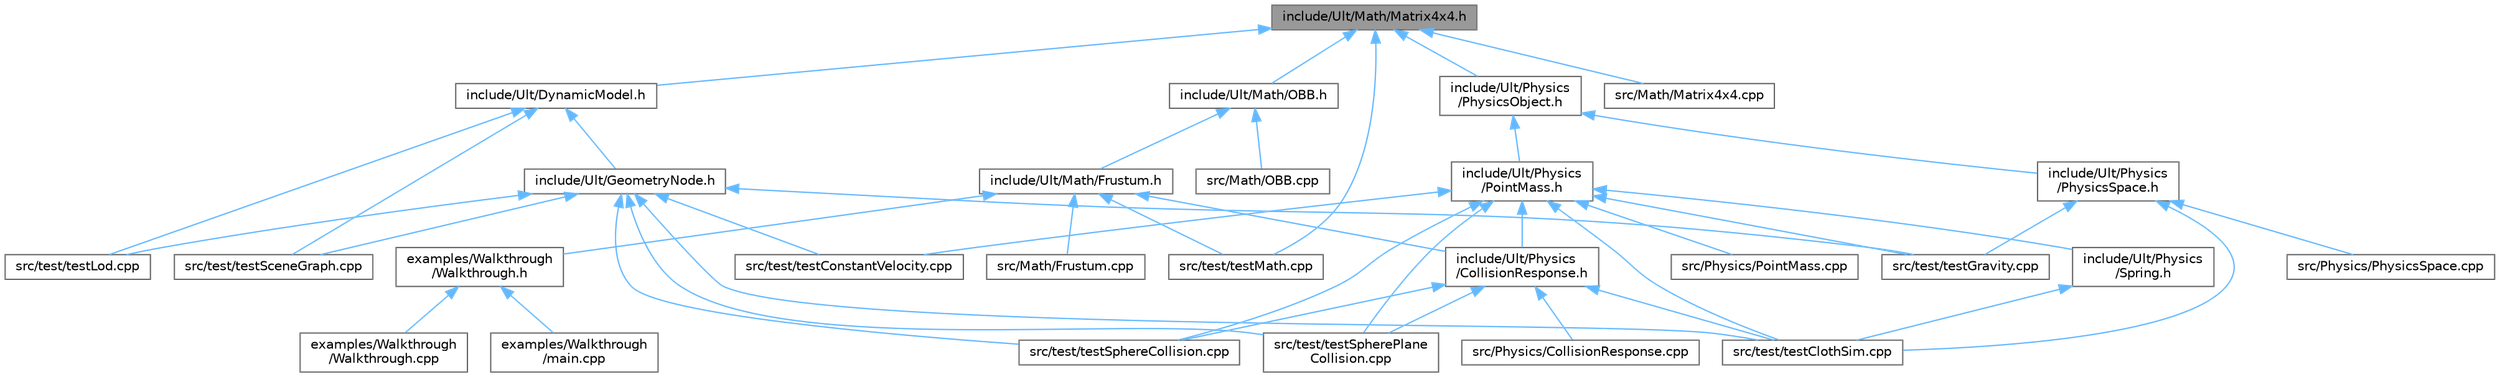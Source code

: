 digraph "include/Ult/Math/Matrix4x4.h"
{
 // LATEX_PDF_SIZE
  bgcolor="transparent";
  edge [fontname=Helvetica,fontsize=10,labelfontname=Helvetica,labelfontsize=10];
  node [fontname=Helvetica,fontsize=10,shape=box,height=0.2,width=0.4];
  Node1 [id="Node000001",label="include/Ult/Math/Matrix4x4.h",height=0.2,width=0.4,color="gray40", fillcolor="grey60", style="filled", fontcolor="black",tooltip=" "];
  Node1 -> Node2 [id="edge1_Node000001_Node000002",dir="back",color="steelblue1",style="solid",tooltip=" "];
  Node2 [id="Node000002",label="include/Ult/DynamicModel.h",height=0.2,width=0.4,color="grey40", fillcolor="white", style="filled",URL="$_dynamic_model_8h.html",tooltip=" "];
  Node2 -> Node3 [id="edge2_Node000002_Node000003",dir="back",color="steelblue1",style="solid",tooltip=" "];
  Node3 [id="Node000003",label="include/Ult/GeometryNode.h",height=0.2,width=0.4,color="grey40", fillcolor="white", style="filled",URL="$_geometry_node_8h.html",tooltip=" "];
  Node3 -> Node4 [id="edge3_Node000003_Node000004",dir="back",color="steelblue1",style="solid",tooltip=" "];
  Node4 [id="Node000004",label="src/test/testClothSim.cpp",height=0.2,width=0.4,color="grey40", fillcolor="white", style="filled",URL="$test_cloth_sim_8cpp.html",tooltip=" "];
  Node3 -> Node5 [id="edge4_Node000003_Node000005",dir="back",color="steelblue1",style="solid",tooltip=" "];
  Node5 [id="Node000005",label="src/test/testConstantVelocity.cpp",height=0.2,width=0.4,color="grey40", fillcolor="white", style="filled",URL="$test_constant_velocity_8cpp.html",tooltip=" "];
  Node3 -> Node6 [id="edge5_Node000003_Node000006",dir="back",color="steelblue1",style="solid",tooltip=" "];
  Node6 [id="Node000006",label="src/test/testGravity.cpp",height=0.2,width=0.4,color="grey40", fillcolor="white", style="filled",URL="$test_gravity_8cpp.html",tooltip=" "];
  Node3 -> Node7 [id="edge6_Node000003_Node000007",dir="back",color="steelblue1",style="solid",tooltip=" "];
  Node7 [id="Node000007",label="src/test/testLod.cpp",height=0.2,width=0.4,color="grey40", fillcolor="white", style="filled",URL="$test_lod_8cpp.html",tooltip=" "];
  Node3 -> Node8 [id="edge7_Node000003_Node000008",dir="back",color="steelblue1",style="solid",tooltip=" "];
  Node8 [id="Node000008",label="src/test/testSceneGraph.cpp",height=0.2,width=0.4,color="grey40", fillcolor="white", style="filled",URL="$test_scene_graph_8cpp.html",tooltip=" "];
  Node3 -> Node9 [id="edge8_Node000003_Node000009",dir="back",color="steelblue1",style="solid",tooltip=" "];
  Node9 [id="Node000009",label="src/test/testSphereCollision.cpp",height=0.2,width=0.4,color="grey40", fillcolor="white", style="filled",URL="$test_sphere_collision_8cpp.html",tooltip=" "];
  Node3 -> Node10 [id="edge9_Node000003_Node000010",dir="back",color="steelblue1",style="solid",tooltip=" "];
  Node10 [id="Node000010",label="src/test/testSpherePlane\lCollision.cpp",height=0.2,width=0.4,color="grey40", fillcolor="white", style="filled",URL="$test_sphere_plane_collision_8cpp.html",tooltip=" "];
  Node2 -> Node7 [id="edge10_Node000002_Node000007",dir="back",color="steelblue1",style="solid",tooltip=" "];
  Node2 -> Node8 [id="edge11_Node000002_Node000008",dir="back",color="steelblue1",style="solid",tooltip=" "];
  Node1 -> Node11 [id="edge12_Node000001_Node000011",dir="back",color="steelblue1",style="solid",tooltip=" "];
  Node11 [id="Node000011",label="include/Ult/Math/OBB.h",height=0.2,width=0.4,color="grey40", fillcolor="white", style="filled",URL="$_o_b_b_8h.html",tooltip=" "];
  Node11 -> Node12 [id="edge13_Node000011_Node000012",dir="back",color="steelblue1",style="solid",tooltip=" "];
  Node12 [id="Node000012",label="include/Ult/Math/Frustum.h",height=0.2,width=0.4,color="grey40", fillcolor="white", style="filled",URL="$_frustum_8h.html",tooltip=" "];
  Node12 -> Node13 [id="edge14_Node000012_Node000013",dir="back",color="steelblue1",style="solid",tooltip=" "];
  Node13 [id="Node000013",label="examples/Walkthrough\l/Walkthrough.h",height=0.2,width=0.4,color="grey40", fillcolor="white", style="filled",URL="$_walkthrough_8h.html",tooltip=" "];
  Node13 -> Node14 [id="edge15_Node000013_Node000014",dir="back",color="steelblue1",style="solid",tooltip=" "];
  Node14 [id="Node000014",label="examples/Walkthrough\l/Walkthrough.cpp",height=0.2,width=0.4,color="grey40", fillcolor="white", style="filled",URL="$_walkthrough_8cpp.html",tooltip=" "];
  Node13 -> Node15 [id="edge16_Node000013_Node000015",dir="back",color="steelblue1",style="solid",tooltip=" "];
  Node15 [id="Node000015",label="examples/Walkthrough\l/main.cpp",height=0.2,width=0.4,color="grey40", fillcolor="white", style="filled",URL="$_walkthrough_2main_8cpp.html",tooltip=" "];
  Node12 -> Node16 [id="edge17_Node000012_Node000016",dir="back",color="steelblue1",style="solid",tooltip=" "];
  Node16 [id="Node000016",label="include/Ult/Physics\l/CollisionResponse.h",height=0.2,width=0.4,color="grey40", fillcolor="white", style="filled",URL="$_collision_response_8h.html",tooltip=" "];
  Node16 -> Node17 [id="edge18_Node000016_Node000017",dir="back",color="steelblue1",style="solid",tooltip=" "];
  Node17 [id="Node000017",label="src/Physics/CollisionResponse.cpp",height=0.2,width=0.4,color="grey40", fillcolor="white", style="filled",URL="$_collision_response_8cpp.html",tooltip=" "];
  Node16 -> Node4 [id="edge19_Node000016_Node000004",dir="back",color="steelblue1",style="solid",tooltip=" "];
  Node16 -> Node9 [id="edge20_Node000016_Node000009",dir="back",color="steelblue1",style="solid",tooltip=" "];
  Node16 -> Node10 [id="edge21_Node000016_Node000010",dir="back",color="steelblue1",style="solid",tooltip=" "];
  Node12 -> Node18 [id="edge22_Node000012_Node000018",dir="back",color="steelblue1",style="solid",tooltip=" "];
  Node18 [id="Node000018",label="src/Math/Frustum.cpp",height=0.2,width=0.4,color="grey40", fillcolor="white", style="filled",URL="$_frustum_8cpp.html",tooltip=" "];
  Node12 -> Node19 [id="edge23_Node000012_Node000019",dir="back",color="steelblue1",style="solid",tooltip=" "];
  Node19 [id="Node000019",label="src/test/testMath.cpp",height=0.2,width=0.4,color="grey40", fillcolor="white", style="filled",URL="$test_math_8cpp.html",tooltip=" "];
  Node11 -> Node20 [id="edge24_Node000011_Node000020",dir="back",color="steelblue1",style="solid",tooltip=" "];
  Node20 [id="Node000020",label="src/Math/OBB.cpp",height=0.2,width=0.4,color="grey40", fillcolor="white", style="filled",URL="$_o_b_b_8cpp.html",tooltip=" "];
  Node1 -> Node21 [id="edge25_Node000001_Node000021",dir="back",color="steelblue1",style="solid",tooltip=" "];
  Node21 [id="Node000021",label="include/Ult/Physics\l/PhysicsObject.h",height=0.2,width=0.4,color="grey40", fillcolor="white", style="filled",URL="$_physics_object_8h.html",tooltip=" "];
  Node21 -> Node22 [id="edge26_Node000021_Node000022",dir="back",color="steelblue1",style="solid",tooltip=" "];
  Node22 [id="Node000022",label="include/Ult/Physics\l/PhysicsSpace.h",height=0.2,width=0.4,color="grey40", fillcolor="white", style="filled",URL="$_physics_space_8h.html",tooltip=" "];
  Node22 -> Node23 [id="edge27_Node000022_Node000023",dir="back",color="steelblue1",style="solid",tooltip=" "];
  Node23 [id="Node000023",label="src/Physics/PhysicsSpace.cpp",height=0.2,width=0.4,color="grey40", fillcolor="white", style="filled",URL="$_physics_space_8cpp.html",tooltip=" "];
  Node22 -> Node4 [id="edge28_Node000022_Node000004",dir="back",color="steelblue1",style="solid",tooltip=" "];
  Node22 -> Node6 [id="edge29_Node000022_Node000006",dir="back",color="steelblue1",style="solid",tooltip=" "];
  Node21 -> Node24 [id="edge30_Node000021_Node000024",dir="back",color="steelblue1",style="solid",tooltip=" "];
  Node24 [id="Node000024",label="include/Ult/Physics\l/PointMass.h",height=0.2,width=0.4,color="grey40", fillcolor="white", style="filled",URL="$_point_mass_8h.html",tooltip=" "];
  Node24 -> Node16 [id="edge31_Node000024_Node000016",dir="back",color="steelblue1",style="solid",tooltip=" "];
  Node24 -> Node25 [id="edge32_Node000024_Node000025",dir="back",color="steelblue1",style="solid",tooltip=" "];
  Node25 [id="Node000025",label="include/Ult/Physics\l/Spring.h",height=0.2,width=0.4,color="grey40", fillcolor="white", style="filled",URL="$_spring_8h.html",tooltip=" "];
  Node25 -> Node4 [id="edge33_Node000025_Node000004",dir="back",color="steelblue1",style="solid",tooltip=" "];
  Node24 -> Node26 [id="edge34_Node000024_Node000026",dir="back",color="steelblue1",style="solid",tooltip=" "];
  Node26 [id="Node000026",label="src/Physics/PointMass.cpp",height=0.2,width=0.4,color="grey40", fillcolor="white", style="filled",URL="$_point_mass_8cpp.html",tooltip=" "];
  Node24 -> Node4 [id="edge35_Node000024_Node000004",dir="back",color="steelblue1",style="solid",tooltip=" "];
  Node24 -> Node5 [id="edge36_Node000024_Node000005",dir="back",color="steelblue1",style="solid",tooltip=" "];
  Node24 -> Node6 [id="edge37_Node000024_Node000006",dir="back",color="steelblue1",style="solid",tooltip=" "];
  Node24 -> Node9 [id="edge38_Node000024_Node000009",dir="back",color="steelblue1",style="solid",tooltip=" "];
  Node24 -> Node10 [id="edge39_Node000024_Node000010",dir="back",color="steelblue1",style="solid",tooltip=" "];
  Node1 -> Node27 [id="edge40_Node000001_Node000027",dir="back",color="steelblue1",style="solid",tooltip=" "];
  Node27 [id="Node000027",label="src/Math/Matrix4x4.cpp",height=0.2,width=0.4,color="grey40", fillcolor="white", style="filled",URL="$_matrix4x4_8cpp.html",tooltip=" "];
  Node1 -> Node19 [id="edge41_Node000001_Node000019",dir="back",color="steelblue1",style="solid",tooltip=" "];
}
